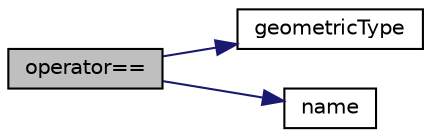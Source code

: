 digraph "operator=="
{
  bgcolor="transparent";
  edge [fontname="Helvetica",fontsize="10",labelfontname="Helvetica",labelfontsize="10"];
  node [fontname="Helvetica",fontsize="10",shape=record];
  rankdir="LR";
  Node63 [label="operator==",height=0.2,width=0.4,color="black", fillcolor="grey75", style="filled", fontcolor="black"];
  Node63 -> Node64 [color="midnightblue",fontsize="10",style="solid",fontname="Helvetica"];
  Node64 [label="geometricType",height=0.2,width=0.4,color="black",URL="$a31949.html#a967567a5655f1235435d6e7518a445a6",tooltip="Return the type of the patch. "];
  Node63 -> Node65 [color="midnightblue",fontsize="10",style="solid",fontname="Helvetica"];
  Node65 [label="name",height=0.2,width=0.4,color="black",URL="$a31949.html#acc80e00a8ac919288fb55bd14cc88bf6",tooltip="Return name. "];
}
